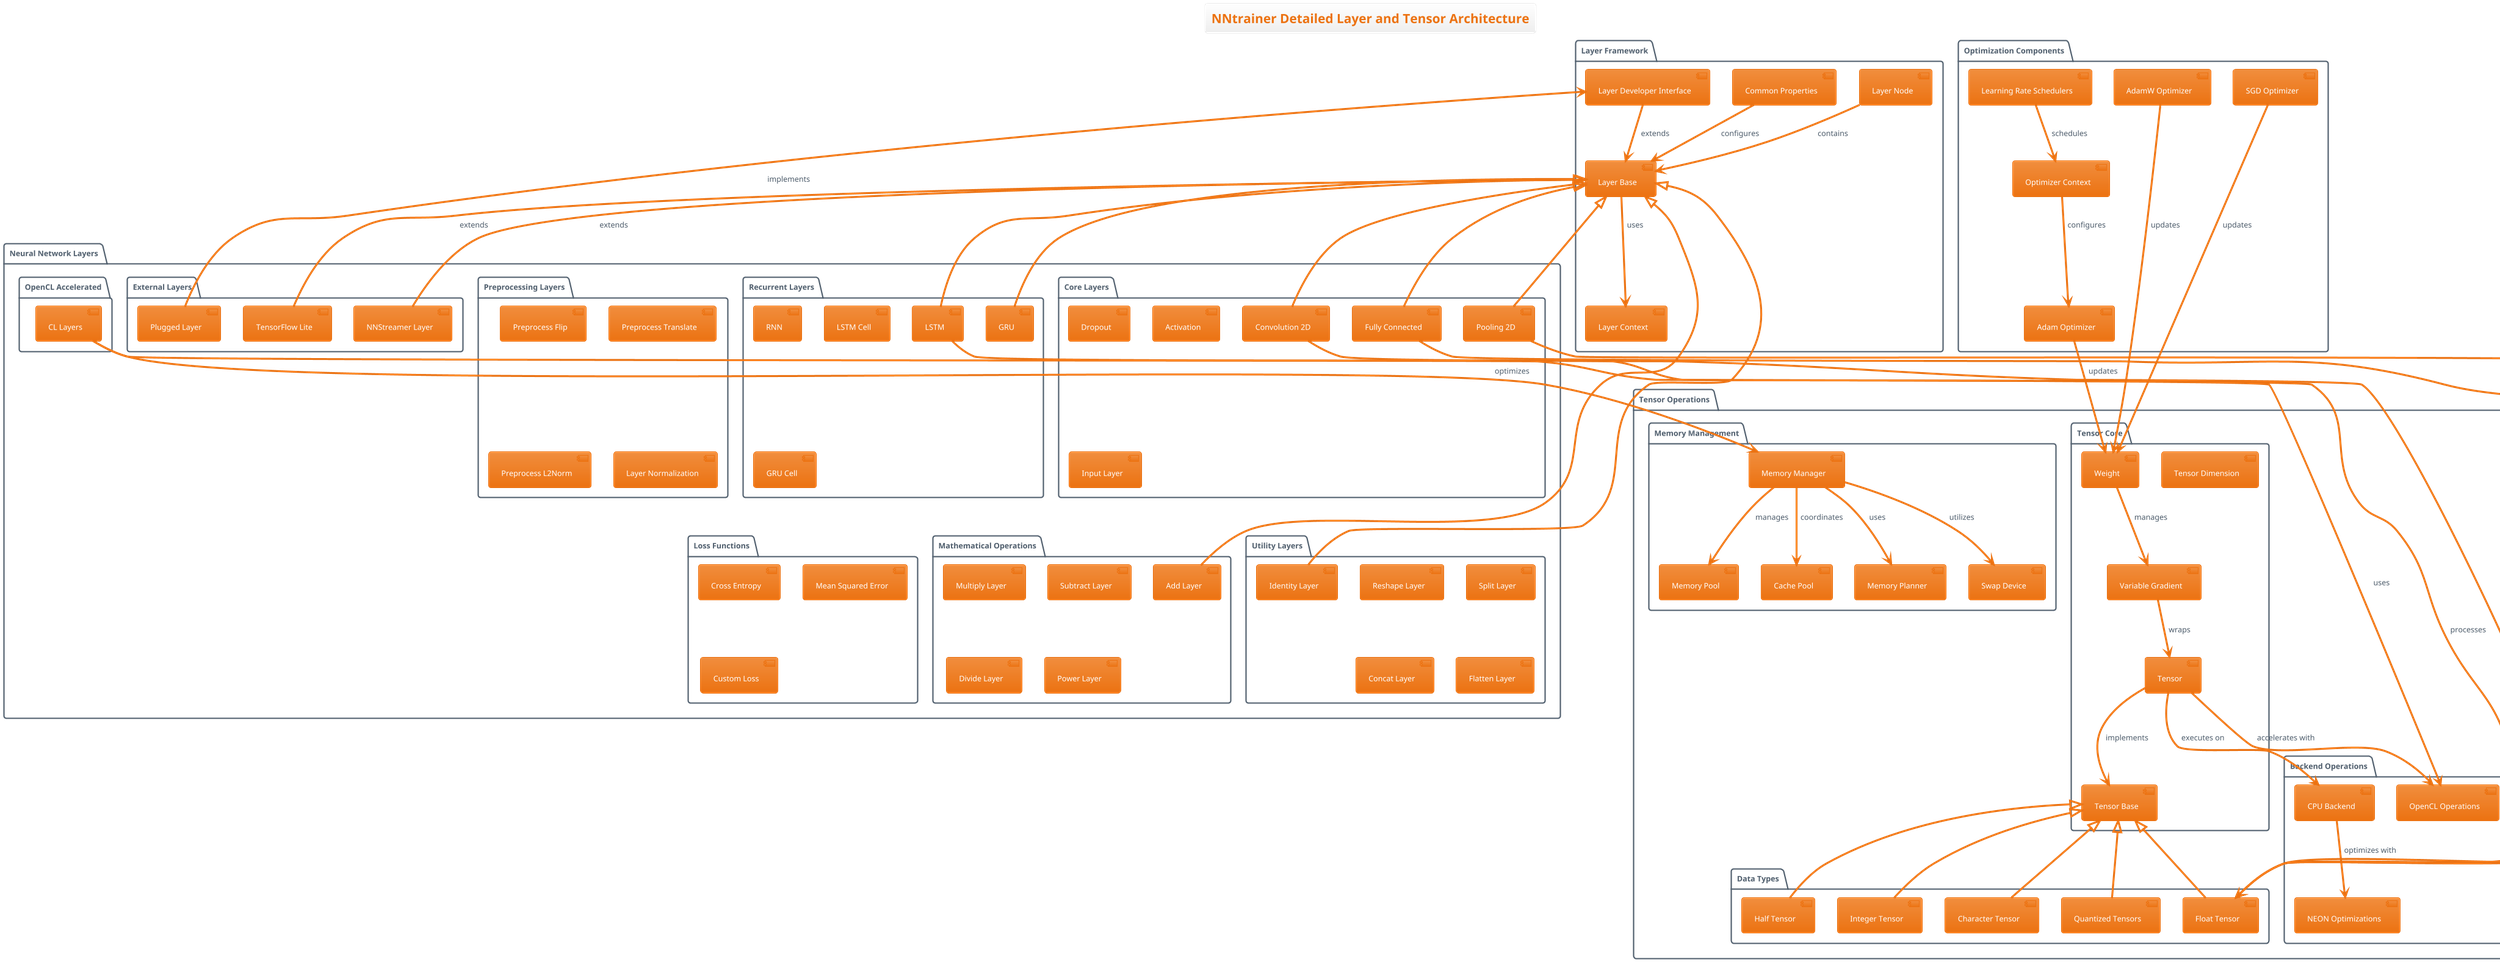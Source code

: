 @startuml NNtrainer_Detailed_Layer_Architecture
!theme aws-orange
title NNtrainer Detailed Layer and Tensor Architecture

package "Neural Network Layers" {
  
  package "Core Layers" {
    [Convolution 2D] as Conv2D
    [Fully Connected] as FC
    [Pooling 2D] as Pool2D
    [Dropout] as Dropout
    [Activation] as Activation
    [Input Layer] as Input
  }
  
  package "Recurrent Layers" {
    [LSTM] as LSTM
    [GRU] as GRU
    [RNN] as RNN
    [LSTM Cell] as LSTMCell
    [GRU Cell] as GRUCell
  }
  
  package "Preprocessing Layers" {
    [Preprocess Flip] as Flip
    [Preprocess Translate] as Translate
    [Preprocess L2Norm] as L2Norm
    [Layer Normalization] as LayerNorm
  }
  
  package "Mathematical Operations" {
    [Add Layer] as Add
    [Multiply Layer] as Multiply
    [Subtract Layer] as Subtract
    [Divide Layer] as Divide
    [Power Layer] as Power
  }
  
  package "Utility Layers" {
    [Identity Layer] as Identity
    [Reshape Layer] as Reshape
    [Split Layer] as Split
    [Concat Layer] as Concat
    [Flatten Layer] as Flatten
  }
  
  package "External Layers" {
    [TensorFlow Lite] as TFLiteLayer
    [NNStreamer Layer] as NNStreamerLayer
    [Plugged Layer] as PluggedLayer
  }
  
  package "OpenCL Accelerated" {
    [CL Layers] as CLLayers
  }
  
  package "Loss Functions" {
    [Cross Entropy] as CrossEntropy
    [Mean Squared Error] as MSE
    [Custom Loss] as CustomLoss
  }
}

package "Layer Framework" {
  [Layer Base] as LayerBase
  [Layer Context] as LayerContext
  [Layer Node] as LayerNode
  [Layer Developer Interface] as LayerDevel
  [Common Properties] as CommonProps
}

package "Tensor Operations" {
  
  package "Tensor Core" {
    [Tensor] as Tensor
    [Tensor Base] as TensorBase
    [Tensor Dimension] as TensorDim
    [Variable Gradient] as VarGrad
    [Weight] as Weight
  }
  
  package "Data Types" {
    [Float Tensor] as FloatTensor
    [Half Tensor] as HalfTensor
    [Integer Tensor] as IntTensor
    [Character Tensor] as CharTensor
    [Quantized Tensors] as QuantTensor
  }
  
  package "Memory Management" {
    [Memory Manager] as MemManager
    [Memory Pool] as MemPool
    [Cache Pool] as CachePool
    [Memory Planner] as MemPlanner
    [Swap Device] as SwapDevice
  }
  
  package "Backend Operations" {
    [CPU Backend] as CPUBackend
    [OpenCL Operations] as CLOps
    [NEON Optimizations] as NEON
  }
}

package "Optimization Components" {
  [Adam Optimizer] as Adam
  [AdamW Optimizer] as AdamW
  [SGD Optimizer] as SGD
  [Learning Rate Schedulers] as LRSchedulers
  [Optimizer Context] as OptContext
}

' Layer inheritance and relationships
LayerBase <|-- Conv2D
LayerBase <|-- FC
LayerBase <|-- Pool2D
LayerBase <|-- LSTM
LayerBase <|-- GRU
LayerBase <|-- Add
LayerBase <|-- Identity

' Layer framework relationships
LayerBase --> LayerContext : uses
LayerNode --> LayerBase : contains
LayerDevel --> LayerBase : extends
CommonProps --> LayerBase : configures

' Tensor relationships
TensorBase <|-- FloatTensor
TensorBase <|-- HalfTensor
TensorBase <|-- IntTensor
TensorBase <|-- CharTensor
TensorBase <|-- QuantTensor

Tensor --> TensorBase : implements
VarGrad --> Tensor : wraps
Weight --> VarGrad : manages

' Memory management relationships
MemManager --> MemPool : manages
MemManager --> CachePool : coordinates
MemManager --> MemPlanner : uses
MemManager --> SwapDevice : utilizes

' Backend relationships
Tensor --> CPUBackend : executes on
Tensor --> CLOps : accelerates with
CPUBackend --> NEON : optimizes with

' Layer to tensor relationships
Conv2D --> FloatTensor : operates on
FC --> FloatTensor : computes with
LSTM --> FloatTensor : processes
Pool2D --> FloatTensor : reduces

' Optimization relationships
Adam --> Weight : updates
AdamW --> Weight : updates
SGD --> Weight : updates
OptContext --> Adam : configures
LRSchedulers --> OptContext : schedules

' OpenCL acceleration
CLLayers --> CLOps : uses
CLLayers --> MemManager : optimizes

' External integrations
TFLiteLayer --> LayerBase : extends
NNStreamerLayer --> LayerBase : extends
PluggedLayer --> LayerDevel : implements

@enduml
